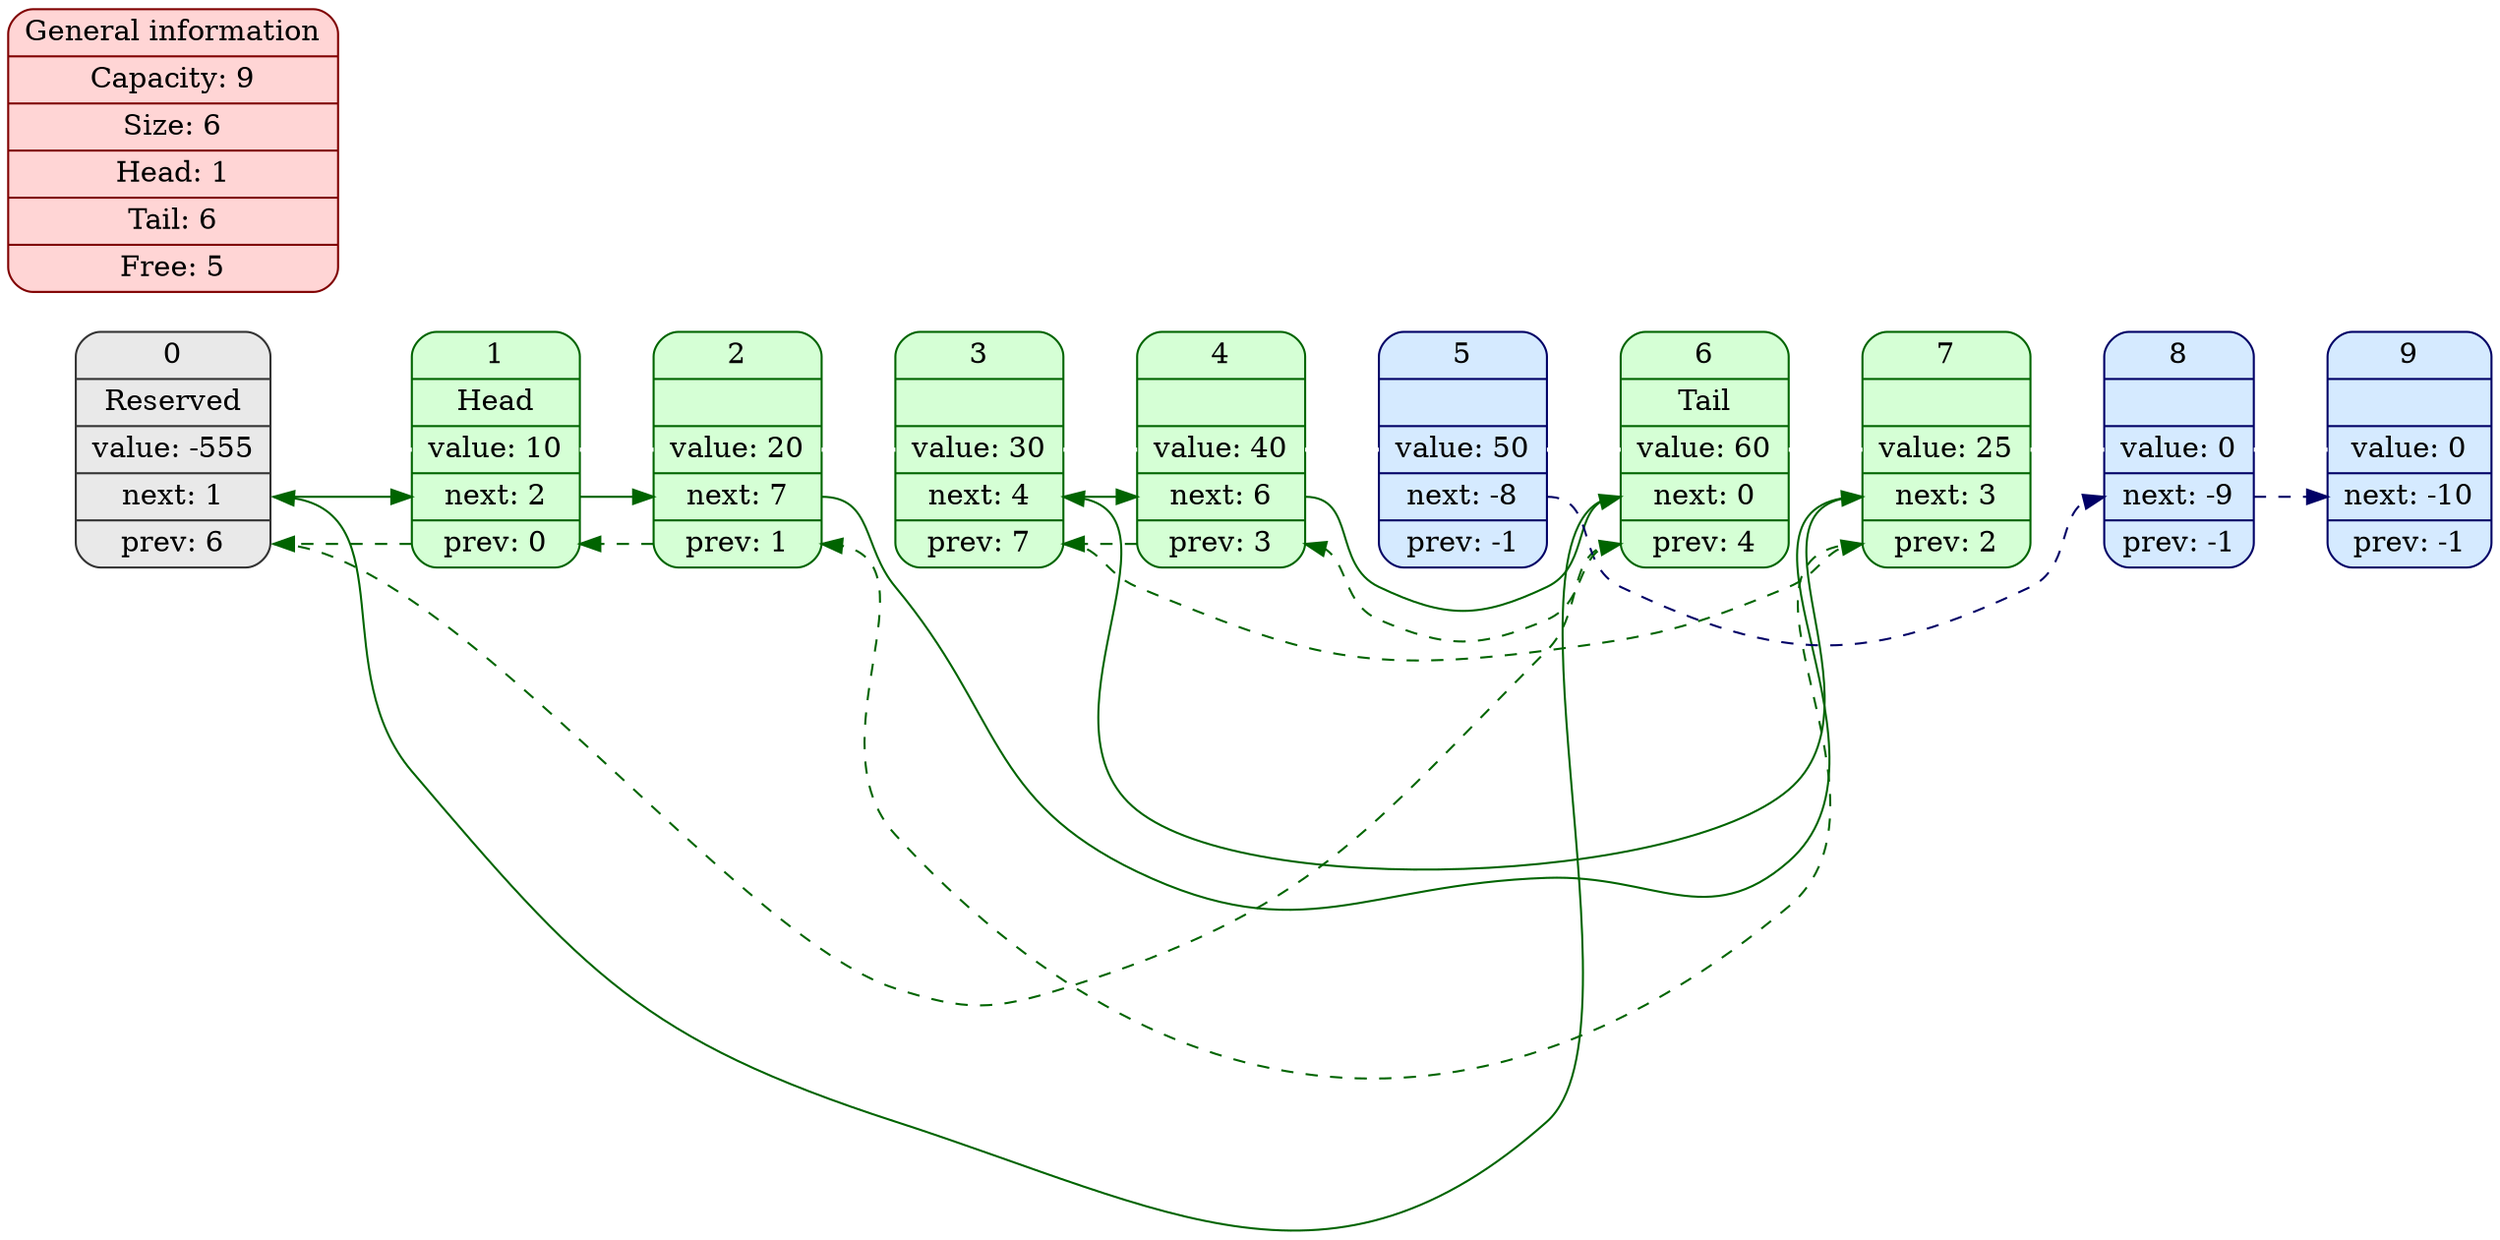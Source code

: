digraph {
  rankdir = LR;
  node [shape = Mrecord, color = "#006400", style = filled, fillcolor = "#D5FFD5"];
{  el0[color = "#333333", style = filled, fillcolor = "#E9E9E9", label = "0 | Reserved | <d0> value: -555 | <n0> next: 1 | <p0> prev: 6"];
  el1[label = "1 | Head | <d1> value: 10 | <n1> next: 2 | <p1> prev: 0"];
  el2[label = "2 | | <d2> value: 20 | <n2> next: 7 | <p2> prev: 1"];
  el3[label = "3 | | <d3> value: 30 | <n3> next: 4 | <p3> prev: 7"];
  el4[label = "4 | | <d4> value: 40 | <n4> next: 6 | <p4> prev: 3"];
  el5[color = "#000066", style = filled, fillcolor = "#D5EAFF", label = "5 | | <d5> value: 50 | <n5> next: -8 | <p5> prev: -1"];
  el6[label = "6 | Tail | <d6> value: 60 | <n6> next: 0 | <p6> prev: 4"];
  el7[label = "7 | | <d7> value: 25 | <n7> next: 3 | <p7> prev: 2"];
  el8[color = "#000066", style = filled, fillcolor = "#D5EAFF", label = "8 | | <d8> value: 0 | <n8> next: -9 | <p8> prev: -1"];
  el9[color = "#000066", style = filled, fillcolor = "#D5EAFF", label = "9 | | <d9> value: 0 | <n9> next: -10 | <p9> prev: -1"];
  el0: <d0> ->el1: <d1> ->el2: <d2> ->el3: <d3> ->el4: <d4> ->el5: <d5> ->el6: <d6> ->el7: <d7> ->el8: <d8> ->el9: <d9> [weight = 1000, style = "bold", arrowhead = "none", color = "#FFFFFF"];
  el1: <n1> -> el2: <n2> [constraint = false, weight = 1, color = "#006400"];
  el2: <n2> -> el7: <n7> [constraint = false, weight = 1, color = "#006400"];
  el7: <n7> -> el3: <n3> [constraint = false, weight = 1, color = "#006400"];
  el3: <n3> -> el4: <n4> [constraint = false, weight = 1, color = "#006400"];
  el4: <n4> -> el6: <n6> [constraint = false, weight = 1, color = "#006400"];
  el6: <n6> -> el0: <n0> [constraint = false, weight = 1, color = "#006400"];
  el0: <n0> -> el1: <n1> [constraint = false, weight = 1, color = "#006400"];
  el6: <p6> -> el4: <p4> [constraint = false, weight = 1, color = "#006400", style = "dashed"];
  el4: <p4> -> el3: <p3> [constraint = false, weight = 1, color = "#006400", style = "dashed"];
  el3: <p3> -> el7: <p7> [constraint = false, weight = 1, color = "#006400", style = "dashed"];
  el7: <p7> -> el2: <p2> [constraint = false, weight = 1, color = "#006400", style = "dashed"];
  el2: <p2> -> el1: <p1> [constraint = false, weight = 1, color = "#006400", style = "dashed"];
  el1: <p1> -> el0: <p0> [constraint = false, weight = 1, color = "#006400", style = "dashed"];
  el0: <p0> -> el6: <p6> [constraint = false, weight = 1, color = "#006400", style = "dashed"];
  el5: <n5> -> el8: <n8> [constraint = false, weight = 1, color = "#000066", style = "dashed"];
  el8: <n8> -> el9: <n9> [constraint = false, weight = 1, color = "#000066", style = "dashed"];
}{  general[color = "#800000", style = filled, fillcolor = "#FFD5D5", label = "General information |      Capacity: 9 | Size: 6 | Head: 1 | Tail: 6 | Free: 5"];
}}